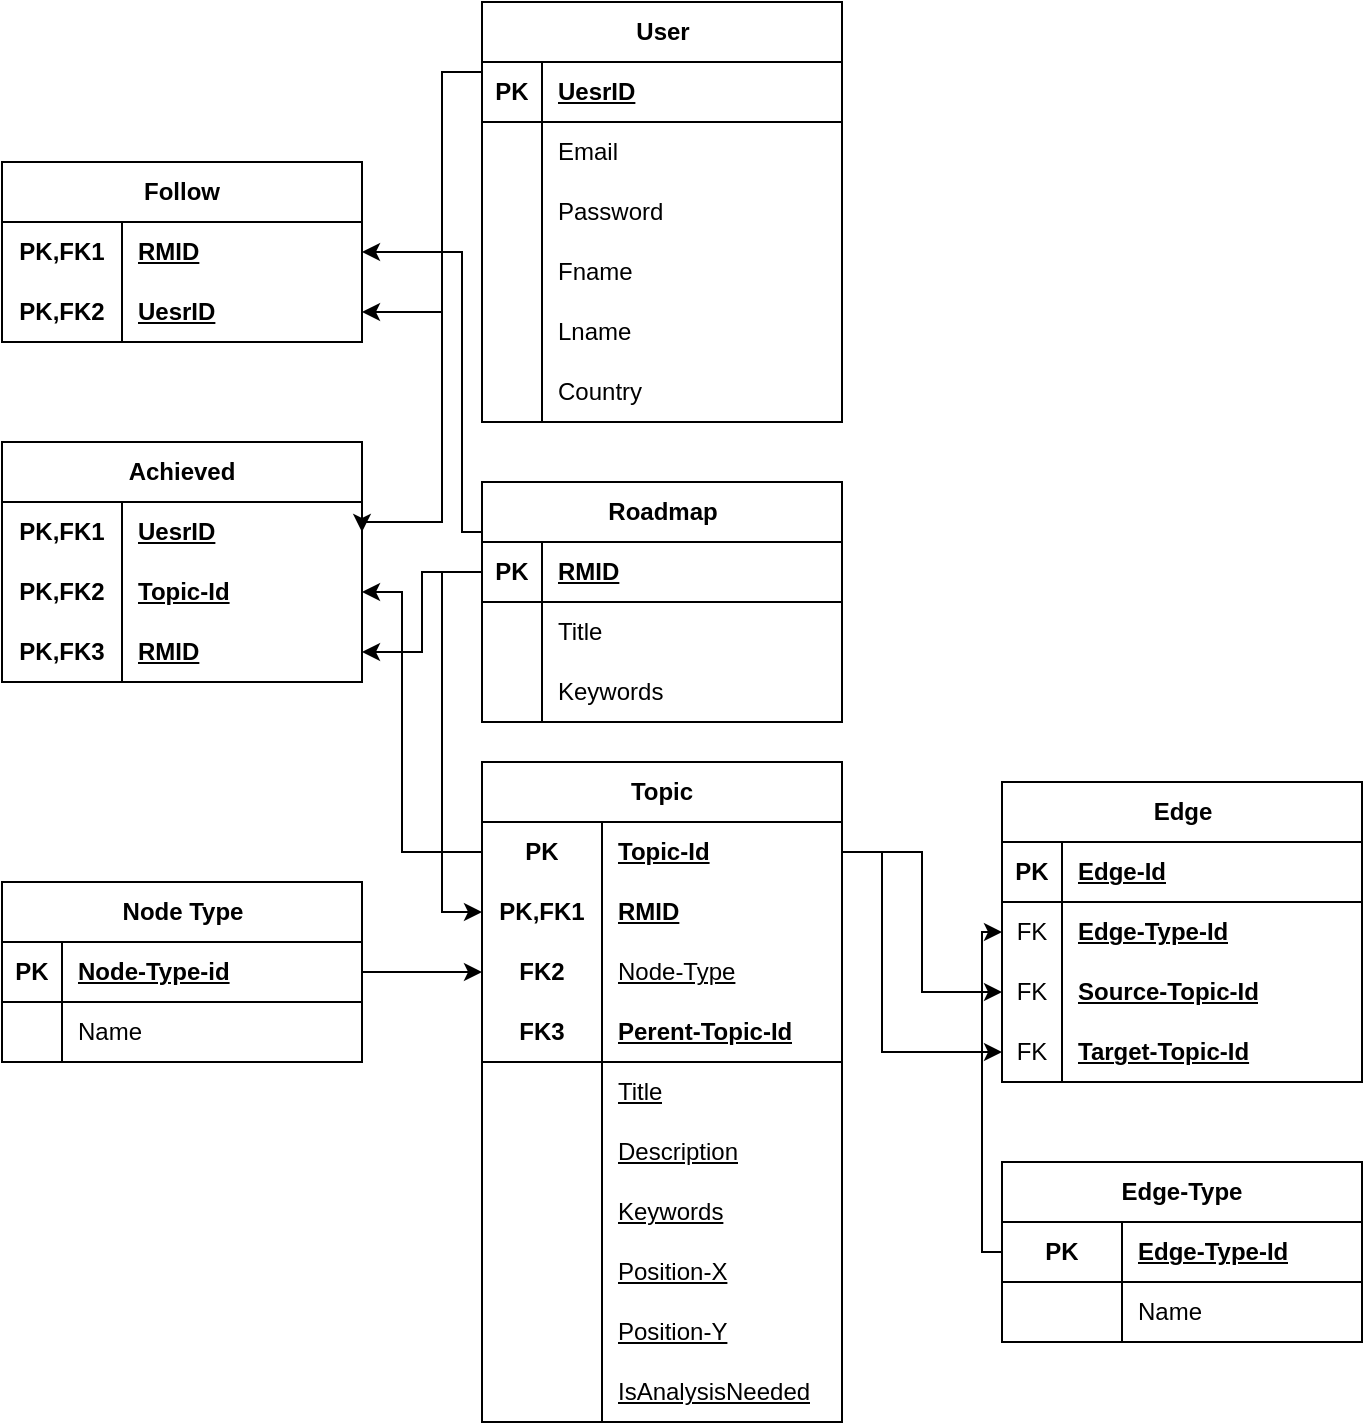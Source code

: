 <mxfile version="24.8.6" pages="2">
  <diagram name="Page-1" id="TmU3U20rBTqz5AbWr_7E">
    <mxGraphModel dx="3285" dy="3474" grid="1" gridSize="10" guides="1" tooltips="1" connect="1" arrows="1" fold="1" page="1" pageScale="1" pageWidth="827" pageHeight="1169" math="0" shadow="0">
      <root>
        <mxCell id="0" />
        <mxCell id="1" parent="0" />
        <mxCell id="h5Kp--38p-Abax4DFgkP-1" value="Edge" style="shape=table;startSize=30;container=1;collapsible=1;childLayout=tableLayout;fixedRows=1;rowLines=0;fontStyle=1;align=center;resizeLast=1;html=1;" parent="1" vertex="1">
          <mxGeometry x="-20" y="-840" width="180" height="150" as="geometry" />
        </mxCell>
        <mxCell id="h5Kp--38p-Abax4DFgkP-2" value="" style="shape=tableRow;horizontal=0;startSize=0;swimlaneHead=0;swimlaneBody=0;fillColor=none;collapsible=0;dropTarget=0;points=[[0,0.5],[1,0.5]];portConstraint=eastwest;top=0;left=0;right=0;bottom=1;" parent="h5Kp--38p-Abax4DFgkP-1" vertex="1">
          <mxGeometry y="30" width="180" height="30" as="geometry" />
        </mxCell>
        <mxCell id="h5Kp--38p-Abax4DFgkP-3" value="PK" style="shape=partialRectangle;connectable=0;fillColor=none;top=0;left=0;bottom=0;right=0;fontStyle=1;overflow=hidden;whiteSpace=wrap;html=1;" parent="h5Kp--38p-Abax4DFgkP-2" vertex="1">
          <mxGeometry width="30" height="30" as="geometry">
            <mxRectangle width="30" height="30" as="alternateBounds" />
          </mxGeometry>
        </mxCell>
        <mxCell id="h5Kp--38p-Abax4DFgkP-4" value="Edge-Id" style="shape=partialRectangle;connectable=0;fillColor=none;top=0;left=0;bottom=0;right=0;align=left;spacingLeft=6;fontStyle=5;overflow=hidden;whiteSpace=wrap;html=1;" parent="h5Kp--38p-Abax4DFgkP-2" vertex="1">
          <mxGeometry x="30" width="150" height="30" as="geometry">
            <mxRectangle width="150" height="30" as="alternateBounds" />
          </mxGeometry>
        </mxCell>
        <mxCell id="h5Kp--38p-Abax4DFgkP-5" value="" style="shape=tableRow;horizontal=0;startSize=0;swimlaneHead=0;swimlaneBody=0;fillColor=none;collapsible=0;dropTarget=0;points=[[0,0.5],[1,0.5]];portConstraint=eastwest;top=0;left=0;right=0;bottom=0;" parent="h5Kp--38p-Abax4DFgkP-1" vertex="1">
          <mxGeometry y="60" width="180" height="30" as="geometry" />
        </mxCell>
        <mxCell id="h5Kp--38p-Abax4DFgkP-6" value="FK" style="shape=partialRectangle;connectable=0;fillColor=none;top=0;left=0;bottom=0;right=0;editable=1;overflow=hidden;whiteSpace=wrap;html=1;" parent="h5Kp--38p-Abax4DFgkP-5" vertex="1">
          <mxGeometry width="30" height="30" as="geometry">
            <mxRectangle width="30" height="30" as="alternateBounds" />
          </mxGeometry>
        </mxCell>
        <mxCell id="h5Kp--38p-Abax4DFgkP-7" value="&lt;span style=&quot;font-weight: 700; text-decoration-line: underline;&quot;&gt;Edge-Type-Id&lt;/span&gt;" style="shape=partialRectangle;connectable=0;fillColor=none;top=0;left=0;bottom=0;right=0;align=left;spacingLeft=6;overflow=hidden;whiteSpace=wrap;html=1;" parent="h5Kp--38p-Abax4DFgkP-5" vertex="1">
          <mxGeometry x="30" width="150" height="30" as="geometry">
            <mxRectangle width="150" height="30" as="alternateBounds" />
          </mxGeometry>
        </mxCell>
        <mxCell id="zUC9_zr3fKxyuoJiVPB5-19" value="" style="shape=tableRow;horizontal=0;startSize=0;swimlaneHead=0;swimlaneBody=0;fillColor=none;collapsible=0;dropTarget=0;points=[[0,0.5],[1,0.5]];portConstraint=eastwest;top=0;left=0;right=0;bottom=0;" vertex="1" parent="h5Kp--38p-Abax4DFgkP-1">
          <mxGeometry y="90" width="180" height="30" as="geometry" />
        </mxCell>
        <mxCell id="zUC9_zr3fKxyuoJiVPB5-20" value="FK" style="shape=partialRectangle;connectable=0;fillColor=none;top=0;left=0;bottom=0;right=0;editable=1;overflow=hidden;whiteSpace=wrap;html=1;" vertex="1" parent="zUC9_zr3fKxyuoJiVPB5-19">
          <mxGeometry width="30" height="30" as="geometry">
            <mxRectangle width="30" height="30" as="alternateBounds" />
          </mxGeometry>
        </mxCell>
        <mxCell id="zUC9_zr3fKxyuoJiVPB5-21" value="&lt;b&gt;&lt;u&gt;Source-Topic-Id&lt;/u&gt;&lt;/b&gt;" style="shape=partialRectangle;connectable=0;fillColor=none;top=0;left=0;bottom=0;right=0;align=left;spacingLeft=6;overflow=hidden;whiteSpace=wrap;html=1;" vertex="1" parent="zUC9_zr3fKxyuoJiVPB5-19">
          <mxGeometry x="30" width="150" height="30" as="geometry">
            <mxRectangle width="150" height="30" as="alternateBounds" />
          </mxGeometry>
        </mxCell>
        <mxCell id="zUC9_zr3fKxyuoJiVPB5-22" value="" style="shape=tableRow;horizontal=0;startSize=0;swimlaneHead=0;swimlaneBody=0;fillColor=none;collapsible=0;dropTarget=0;points=[[0,0.5],[1,0.5]];portConstraint=eastwest;top=0;left=0;right=0;bottom=0;" vertex="1" parent="h5Kp--38p-Abax4DFgkP-1">
          <mxGeometry y="120" width="180" height="30" as="geometry" />
        </mxCell>
        <mxCell id="zUC9_zr3fKxyuoJiVPB5-23" value="FK" style="shape=partialRectangle;connectable=0;fillColor=none;top=0;left=0;bottom=0;right=0;editable=1;overflow=hidden;whiteSpace=wrap;html=1;" vertex="1" parent="zUC9_zr3fKxyuoJiVPB5-22">
          <mxGeometry width="30" height="30" as="geometry">
            <mxRectangle width="30" height="30" as="alternateBounds" />
          </mxGeometry>
        </mxCell>
        <mxCell id="zUC9_zr3fKxyuoJiVPB5-24" value="&lt;b&gt;&lt;u&gt;Target-Topic-Id&lt;/u&gt;&lt;/b&gt;" style="shape=partialRectangle;connectable=0;fillColor=none;top=0;left=0;bottom=0;right=0;align=left;spacingLeft=6;overflow=hidden;whiteSpace=wrap;html=1;" vertex="1" parent="zUC9_zr3fKxyuoJiVPB5-22">
          <mxGeometry x="30" width="150" height="30" as="geometry">
            <mxRectangle width="150" height="30" as="alternateBounds" />
          </mxGeometry>
        </mxCell>
        <mxCell id="h5Kp--38p-Abax4DFgkP-79" value="User" style="shape=table;startSize=30;container=1;collapsible=1;childLayout=tableLayout;fixedRows=1;rowLines=0;fontStyle=1;align=center;resizeLast=1;html=1;" parent="1" vertex="1">
          <mxGeometry x="-280" y="-1230" width="180" height="210" as="geometry" />
        </mxCell>
        <mxCell id="h5Kp--38p-Abax4DFgkP-80" value="" style="shape=tableRow;horizontal=0;startSize=0;swimlaneHead=0;swimlaneBody=0;fillColor=none;collapsible=0;dropTarget=0;points=[[0,0.5],[1,0.5]];portConstraint=eastwest;top=0;left=0;right=0;bottom=1;" parent="h5Kp--38p-Abax4DFgkP-79" vertex="1">
          <mxGeometry y="30" width="180" height="30" as="geometry" />
        </mxCell>
        <mxCell id="h5Kp--38p-Abax4DFgkP-81" value="PK" style="shape=partialRectangle;connectable=0;fillColor=none;top=0;left=0;bottom=0;right=0;fontStyle=1;overflow=hidden;whiteSpace=wrap;html=1;" parent="h5Kp--38p-Abax4DFgkP-80" vertex="1">
          <mxGeometry width="30" height="30" as="geometry">
            <mxRectangle width="30" height="30" as="alternateBounds" />
          </mxGeometry>
        </mxCell>
        <mxCell id="h5Kp--38p-Abax4DFgkP-82" value="UesrID" style="shape=partialRectangle;connectable=0;fillColor=none;top=0;left=0;bottom=0;right=0;align=left;spacingLeft=6;fontStyle=5;overflow=hidden;whiteSpace=wrap;html=1;" parent="h5Kp--38p-Abax4DFgkP-80" vertex="1">
          <mxGeometry x="30" width="150" height="30" as="geometry">
            <mxRectangle width="150" height="30" as="alternateBounds" />
          </mxGeometry>
        </mxCell>
        <mxCell id="h5Kp--38p-Abax4DFgkP-83" value="" style="shape=tableRow;horizontal=0;startSize=0;swimlaneHead=0;swimlaneBody=0;fillColor=none;collapsible=0;dropTarget=0;points=[[0,0.5],[1,0.5]];portConstraint=eastwest;top=0;left=0;right=0;bottom=0;" parent="h5Kp--38p-Abax4DFgkP-79" vertex="1">
          <mxGeometry y="60" width="180" height="30" as="geometry" />
        </mxCell>
        <mxCell id="h5Kp--38p-Abax4DFgkP-84" value="" style="shape=partialRectangle;connectable=0;fillColor=none;top=0;left=0;bottom=0;right=0;editable=1;overflow=hidden;whiteSpace=wrap;html=1;" parent="h5Kp--38p-Abax4DFgkP-83" vertex="1">
          <mxGeometry width="30" height="30" as="geometry">
            <mxRectangle width="30" height="30" as="alternateBounds" />
          </mxGeometry>
        </mxCell>
        <mxCell id="h5Kp--38p-Abax4DFgkP-85" value="Email" style="shape=partialRectangle;connectable=0;fillColor=none;top=0;left=0;bottom=0;right=0;align=left;spacingLeft=6;overflow=hidden;whiteSpace=wrap;html=1;" parent="h5Kp--38p-Abax4DFgkP-83" vertex="1">
          <mxGeometry x="30" width="150" height="30" as="geometry">
            <mxRectangle width="150" height="30" as="alternateBounds" />
          </mxGeometry>
        </mxCell>
        <mxCell id="h5Kp--38p-Abax4DFgkP-86" value="" style="shape=tableRow;horizontal=0;startSize=0;swimlaneHead=0;swimlaneBody=0;fillColor=none;collapsible=0;dropTarget=0;points=[[0,0.5],[1,0.5]];portConstraint=eastwest;top=0;left=0;right=0;bottom=0;" parent="h5Kp--38p-Abax4DFgkP-79" vertex="1">
          <mxGeometry y="90" width="180" height="30" as="geometry" />
        </mxCell>
        <mxCell id="h5Kp--38p-Abax4DFgkP-87" value="" style="shape=partialRectangle;connectable=0;fillColor=none;top=0;left=0;bottom=0;right=0;editable=1;overflow=hidden;whiteSpace=wrap;html=1;" parent="h5Kp--38p-Abax4DFgkP-86" vertex="1">
          <mxGeometry width="30" height="30" as="geometry">
            <mxRectangle width="30" height="30" as="alternateBounds" />
          </mxGeometry>
        </mxCell>
        <mxCell id="h5Kp--38p-Abax4DFgkP-88" value="Password" style="shape=partialRectangle;connectable=0;fillColor=none;top=0;left=0;bottom=0;right=0;align=left;spacingLeft=6;overflow=hidden;whiteSpace=wrap;html=1;" parent="h5Kp--38p-Abax4DFgkP-86" vertex="1">
          <mxGeometry x="30" width="150" height="30" as="geometry">
            <mxRectangle width="150" height="30" as="alternateBounds" />
          </mxGeometry>
        </mxCell>
        <mxCell id="h5Kp--38p-Abax4DFgkP-89" value="" style="shape=tableRow;horizontal=0;startSize=0;swimlaneHead=0;swimlaneBody=0;fillColor=none;collapsible=0;dropTarget=0;points=[[0,0.5],[1,0.5]];portConstraint=eastwest;top=0;left=0;right=0;bottom=0;" parent="h5Kp--38p-Abax4DFgkP-79" vertex="1">
          <mxGeometry y="120" width="180" height="30" as="geometry" />
        </mxCell>
        <mxCell id="h5Kp--38p-Abax4DFgkP-90" value="" style="shape=partialRectangle;connectable=0;fillColor=none;top=0;left=0;bottom=0;right=0;editable=1;overflow=hidden;whiteSpace=wrap;html=1;" parent="h5Kp--38p-Abax4DFgkP-89" vertex="1">
          <mxGeometry width="30" height="30" as="geometry">
            <mxRectangle width="30" height="30" as="alternateBounds" />
          </mxGeometry>
        </mxCell>
        <mxCell id="h5Kp--38p-Abax4DFgkP-91" value="Fname" style="shape=partialRectangle;connectable=0;fillColor=none;top=0;left=0;bottom=0;right=0;align=left;spacingLeft=6;overflow=hidden;whiteSpace=wrap;html=1;" parent="h5Kp--38p-Abax4DFgkP-89" vertex="1">
          <mxGeometry x="30" width="150" height="30" as="geometry">
            <mxRectangle width="150" height="30" as="alternateBounds" />
          </mxGeometry>
        </mxCell>
        <mxCell id="h5Kp--38p-Abax4DFgkP-92" value="" style="shape=tableRow;horizontal=0;startSize=0;swimlaneHead=0;swimlaneBody=0;fillColor=none;collapsible=0;dropTarget=0;points=[[0,0.5],[1,0.5]];portConstraint=eastwest;top=0;left=0;right=0;bottom=0;" parent="h5Kp--38p-Abax4DFgkP-79" vertex="1">
          <mxGeometry y="150" width="180" height="30" as="geometry" />
        </mxCell>
        <mxCell id="h5Kp--38p-Abax4DFgkP-93" value="" style="shape=partialRectangle;connectable=0;fillColor=none;top=0;left=0;bottom=0;right=0;editable=1;overflow=hidden;whiteSpace=wrap;html=1;" parent="h5Kp--38p-Abax4DFgkP-92" vertex="1">
          <mxGeometry width="30" height="30" as="geometry">
            <mxRectangle width="30" height="30" as="alternateBounds" />
          </mxGeometry>
        </mxCell>
        <mxCell id="h5Kp--38p-Abax4DFgkP-94" value="Lname" style="shape=partialRectangle;connectable=0;fillColor=none;top=0;left=0;bottom=0;right=0;align=left;spacingLeft=6;overflow=hidden;whiteSpace=wrap;html=1;" parent="h5Kp--38p-Abax4DFgkP-92" vertex="1">
          <mxGeometry x="30" width="150" height="30" as="geometry">
            <mxRectangle width="150" height="30" as="alternateBounds" />
          </mxGeometry>
        </mxCell>
        <mxCell id="h5Kp--38p-Abax4DFgkP-95" value="" style="shape=tableRow;horizontal=0;startSize=0;swimlaneHead=0;swimlaneBody=0;fillColor=none;collapsible=0;dropTarget=0;points=[[0,0.5],[1,0.5]];portConstraint=eastwest;top=0;left=0;right=0;bottom=0;" parent="h5Kp--38p-Abax4DFgkP-79" vertex="1">
          <mxGeometry y="180" width="180" height="30" as="geometry" />
        </mxCell>
        <mxCell id="h5Kp--38p-Abax4DFgkP-96" value="" style="shape=partialRectangle;connectable=0;fillColor=none;top=0;left=0;bottom=0;right=0;editable=1;overflow=hidden;whiteSpace=wrap;html=1;" parent="h5Kp--38p-Abax4DFgkP-95" vertex="1">
          <mxGeometry width="30" height="30" as="geometry">
            <mxRectangle width="30" height="30" as="alternateBounds" />
          </mxGeometry>
        </mxCell>
        <mxCell id="h5Kp--38p-Abax4DFgkP-97" value="Country" style="shape=partialRectangle;connectable=0;fillColor=none;top=0;left=0;bottom=0;right=0;align=left;spacingLeft=6;overflow=hidden;whiteSpace=wrap;html=1;" parent="h5Kp--38p-Abax4DFgkP-95" vertex="1">
          <mxGeometry x="30" width="150" height="30" as="geometry">
            <mxRectangle width="150" height="30" as="alternateBounds" />
          </mxGeometry>
        </mxCell>
        <mxCell id="h5Kp--38p-Abax4DFgkP-100" value="Roadmap" style="shape=table;startSize=30;container=1;collapsible=1;childLayout=tableLayout;fixedRows=1;rowLines=0;fontStyle=1;align=center;resizeLast=1;html=1;" parent="1" vertex="1">
          <mxGeometry x="-280" y="-990" width="180" height="120" as="geometry" />
        </mxCell>
        <mxCell id="h5Kp--38p-Abax4DFgkP-101" value="" style="shape=tableRow;horizontal=0;startSize=0;swimlaneHead=0;swimlaneBody=0;fillColor=none;collapsible=0;dropTarget=0;points=[[0,0.5],[1,0.5]];portConstraint=eastwest;top=0;left=0;right=0;bottom=1;" parent="h5Kp--38p-Abax4DFgkP-100" vertex="1">
          <mxGeometry y="30" width="180" height="30" as="geometry" />
        </mxCell>
        <mxCell id="h5Kp--38p-Abax4DFgkP-102" value="PK" style="shape=partialRectangle;connectable=0;fillColor=none;top=0;left=0;bottom=0;right=0;fontStyle=1;overflow=hidden;whiteSpace=wrap;html=1;" parent="h5Kp--38p-Abax4DFgkP-101" vertex="1">
          <mxGeometry width="30" height="30" as="geometry">
            <mxRectangle width="30" height="30" as="alternateBounds" />
          </mxGeometry>
        </mxCell>
        <mxCell id="h5Kp--38p-Abax4DFgkP-103" value="RMID" style="shape=partialRectangle;connectable=0;fillColor=none;top=0;left=0;bottom=0;right=0;align=left;spacingLeft=6;fontStyle=5;overflow=hidden;whiteSpace=wrap;html=1;" parent="h5Kp--38p-Abax4DFgkP-101" vertex="1">
          <mxGeometry x="30" width="150" height="30" as="geometry">
            <mxRectangle width="150" height="30" as="alternateBounds" />
          </mxGeometry>
        </mxCell>
        <mxCell id="h5Kp--38p-Abax4DFgkP-104" value="" style="shape=tableRow;horizontal=0;startSize=0;swimlaneHead=0;swimlaneBody=0;fillColor=none;collapsible=0;dropTarget=0;points=[[0,0.5],[1,0.5]];portConstraint=eastwest;top=0;left=0;right=0;bottom=0;" parent="h5Kp--38p-Abax4DFgkP-100" vertex="1">
          <mxGeometry y="60" width="180" height="30" as="geometry" />
        </mxCell>
        <mxCell id="h5Kp--38p-Abax4DFgkP-105" value="" style="shape=partialRectangle;connectable=0;fillColor=none;top=0;left=0;bottom=0;right=0;editable=1;overflow=hidden;whiteSpace=wrap;html=1;" parent="h5Kp--38p-Abax4DFgkP-104" vertex="1">
          <mxGeometry width="30" height="30" as="geometry">
            <mxRectangle width="30" height="30" as="alternateBounds" />
          </mxGeometry>
        </mxCell>
        <mxCell id="h5Kp--38p-Abax4DFgkP-106" value="Title" style="shape=partialRectangle;connectable=0;fillColor=none;top=0;left=0;bottom=0;right=0;align=left;spacingLeft=6;overflow=hidden;whiteSpace=wrap;html=1;" parent="h5Kp--38p-Abax4DFgkP-104" vertex="1">
          <mxGeometry x="30" width="150" height="30" as="geometry">
            <mxRectangle width="150" height="30" as="alternateBounds" />
          </mxGeometry>
        </mxCell>
        <mxCell id="h5Kp--38p-Abax4DFgkP-107" value="" style="shape=tableRow;horizontal=0;startSize=0;swimlaneHead=0;swimlaneBody=0;fillColor=none;collapsible=0;dropTarget=0;points=[[0,0.5],[1,0.5]];portConstraint=eastwest;top=0;left=0;right=0;bottom=0;" parent="h5Kp--38p-Abax4DFgkP-100" vertex="1">
          <mxGeometry y="90" width="180" height="30" as="geometry" />
        </mxCell>
        <mxCell id="h5Kp--38p-Abax4DFgkP-108" value="" style="shape=partialRectangle;connectable=0;fillColor=none;top=0;left=0;bottom=0;right=0;editable=1;overflow=hidden;whiteSpace=wrap;html=1;" parent="h5Kp--38p-Abax4DFgkP-107" vertex="1">
          <mxGeometry width="30" height="30" as="geometry">
            <mxRectangle width="30" height="30" as="alternateBounds" />
          </mxGeometry>
        </mxCell>
        <mxCell id="h5Kp--38p-Abax4DFgkP-109" value="Keywords" style="shape=partialRectangle;connectable=0;fillColor=none;top=0;left=0;bottom=0;right=0;align=left;spacingLeft=6;overflow=hidden;whiteSpace=wrap;html=1;" parent="h5Kp--38p-Abax4DFgkP-107" vertex="1">
          <mxGeometry x="30" width="150" height="30" as="geometry">
            <mxRectangle width="150" height="30" as="alternateBounds" />
          </mxGeometry>
        </mxCell>
        <mxCell id="h5Kp--38p-Abax4DFgkP-119" value="Node Type" style="shape=table;startSize=30;container=1;collapsible=1;childLayout=tableLayout;fixedRows=1;rowLines=0;fontStyle=1;align=center;resizeLast=1;html=1;" parent="1" vertex="1">
          <mxGeometry x="-520" y="-790" width="180" height="90" as="geometry" />
        </mxCell>
        <mxCell id="h5Kp--38p-Abax4DFgkP-120" value="" style="shape=tableRow;horizontal=0;startSize=0;swimlaneHead=0;swimlaneBody=0;fillColor=none;collapsible=0;dropTarget=0;points=[[0,0.5],[1,0.5]];portConstraint=eastwest;top=0;left=0;right=0;bottom=1;" parent="h5Kp--38p-Abax4DFgkP-119" vertex="1">
          <mxGeometry y="30" width="180" height="30" as="geometry" />
        </mxCell>
        <mxCell id="h5Kp--38p-Abax4DFgkP-121" value="PK" style="shape=partialRectangle;connectable=0;fillColor=none;top=0;left=0;bottom=0;right=0;fontStyle=1;overflow=hidden;whiteSpace=wrap;html=1;" parent="h5Kp--38p-Abax4DFgkP-120" vertex="1">
          <mxGeometry width="30" height="30" as="geometry">
            <mxRectangle width="30" height="30" as="alternateBounds" />
          </mxGeometry>
        </mxCell>
        <mxCell id="h5Kp--38p-Abax4DFgkP-122" value="Node-Type-id" style="shape=partialRectangle;connectable=0;fillColor=none;top=0;left=0;bottom=0;right=0;align=left;spacingLeft=6;fontStyle=5;overflow=hidden;whiteSpace=wrap;html=1;" parent="h5Kp--38p-Abax4DFgkP-120" vertex="1">
          <mxGeometry x="30" width="150" height="30" as="geometry">
            <mxRectangle width="150" height="30" as="alternateBounds" />
          </mxGeometry>
        </mxCell>
        <mxCell id="h5Kp--38p-Abax4DFgkP-123" value="" style="shape=tableRow;horizontal=0;startSize=0;swimlaneHead=0;swimlaneBody=0;fillColor=none;collapsible=0;dropTarget=0;points=[[0,0.5],[1,0.5]];portConstraint=eastwest;top=0;left=0;right=0;bottom=0;" parent="h5Kp--38p-Abax4DFgkP-119" vertex="1">
          <mxGeometry y="60" width="180" height="30" as="geometry" />
        </mxCell>
        <mxCell id="h5Kp--38p-Abax4DFgkP-124" value="" style="shape=partialRectangle;connectable=0;fillColor=none;top=0;left=0;bottom=0;right=0;editable=1;overflow=hidden;whiteSpace=wrap;html=1;" parent="h5Kp--38p-Abax4DFgkP-123" vertex="1">
          <mxGeometry width="30" height="30" as="geometry">
            <mxRectangle width="30" height="30" as="alternateBounds" />
          </mxGeometry>
        </mxCell>
        <mxCell id="h5Kp--38p-Abax4DFgkP-125" value="Name" style="shape=partialRectangle;connectable=0;fillColor=none;top=0;left=0;bottom=0;right=0;align=left;spacingLeft=6;overflow=hidden;whiteSpace=wrap;html=1;" parent="h5Kp--38p-Abax4DFgkP-123" vertex="1">
          <mxGeometry x="30" width="150" height="30" as="geometry">
            <mxRectangle width="150" height="30" as="alternateBounds" />
          </mxGeometry>
        </mxCell>
        <mxCell id="JTtXY0fD3UTqPfPDei3P-23" value="Edge-Type" style="shape=table;startSize=30;container=1;collapsible=1;childLayout=tableLayout;fixedRows=1;rowLines=0;fontStyle=1;align=center;resizeLast=1;html=1;whiteSpace=wrap;" parent="1" vertex="1">
          <mxGeometry x="-20" y="-650" width="180" height="90" as="geometry" />
        </mxCell>
        <mxCell id="JTtXY0fD3UTqPfPDei3P-27" value="" style="shape=tableRow;horizontal=0;startSize=0;swimlaneHead=0;swimlaneBody=0;fillColor=none;collapsible=0;dropTarget=0;points=[[0,0.5],[1,0.5]];portConstraint=eastwest;top=0;left=0;right=0;bottom=1;html=1;" parent="JTtXY0fD3UTqPfPDei3P-23" vertex="1">
          <mxGeometry y="30" width="180" height="30" as="geometry" />
        </mxCell>
        <mxCell id="JTtXY0fD3UTqPfPDei3P-28" value="PK" style="shape=partialRectangle;connectable=0;fillColor=none;top=0;left=0;bottom=0;right=0;fontStyle=1;overflow=hidden;html=1;whiteSpace=wrap;" parent="JTtXY0fD3UTqPfPDei3P-27" vertex="1">
          <mxGeometry width="60" height="30" as="geometry">
            <mxRectangle width="60" height="30" as="alternateBounds" />
          </mxGeometry>
        </mxCell>
        <mxCell id="JTtXY0fD3UTqPfPDei3P-29" value="Edge-Type-Id" style="shape=partialRectangle;connectable=0;fillColor=none;top=0;left=0;bottom=0;right=0;align=left;spacingLeft=6;fontStyle=5;overflow=hidden;html=1;whiteSpace=wrap;" parent="JTtXY0fD3UTqPfPDei3P-27" vertex="1">
          <mxGeometry x="60" width="120" height="30" as="geometry">
            <mxRectangle width="120" height="30" as="alternateBounds" />
          </mxGeometry>
        </mxCell>
        <mxCell id="JTtXY0fD3UTqPfPDei3P-30" value="" style="shape=tableRow;horizontal=0;startSize=0;swimlaneHead=0;swimlaneBody=0;fillColor=none;collapsible=0;dropTarget=0;points=[[0,0.5],[1,0.5]];portConstraint=eastwest;top=0;left=0;right=0;bottom=0;html=1;" parent="JTtXY0fD3UTqPfPDei3P-23" vertex="1">
          <mxGeometry y="60" width="180" height="30" as="geometry" />
        </mxCell>
        <mxCell id="JTtXY0fD3UTqPfPDei3P-31" value="" style="shape=partialRectangle;connectable=0;fillColor=none;top=0;left=0;bottom=0;right=0;editable=1;overflow=hidden;html=1;whiteSpace=wrap;" parent="JTtXY0fD3UTqPfPDei3P-30" vertex="1">
          <mxGeometry width="60" height="30" as="geometry">
            <mxRectangle width="60" height="30" as="alternateBounds" />
          </mxGeometry>
        </mxCell>
        <mxCell id="JTtXY0fD3UTqPfPDei3P-32" value="Name" style="shape=partialRectangle;connectable=0;fillColor=none;top=0;left=0;bottom=0;right=0;align=left;spacingLeft=6;overflow=hidden;html=1;whiteSpace=wrap;" parent="JTtXY0fD3UTqPfPDei3P-30" vertex="1">
          <mxGeometry x="60" width="120" height="30" as="geometry">
            <mxRectangle width="120" height="30" as="alternateBounds" />
          </mxGeometry>
        </mxCell>
        <mxCell id="zUC9_zr3fKxyuoJiVPB5-51" value="Follow" style="shape=table;startSize=30;container=1;collapsible=1;childLayout=tableLayout;fixedRows=1;rowLines=0;fontStyle=1;align=center;resizeLast=1;html=1;whiteSpace=wrap;" vertex="1" parent="1">
          <mxGeometry x="-520" y="-1150" width="180" height="90" as="geometry" />
        </mxCell>
        <mxCell id="zUC9_zr3fKxyuoJiVPB5-52" value="" style="shape=tableRow;horizontal=0;startSize=0;swimlaneHead=0;swimlaneBody=0;fillColor=none;collapsible=0;dropTarget=0;points=[[0,0.5],[1,0.5]];portConstraint=eastwest;top=0;left=0;right=0;bottom=0;html=1;" vertex="1" parent="zUC9_zr3fKxyuoJiVPB5-51">
          <mxGeometry y="30" width="180" height="30" as="geometry" />
        </mxCell>
        <mxCell id="zUC9_zr3fKxyuoJiVPB5-53" value="PK,FK1" style="shape=partialRectangle;connectable=0;fillColor=none;top=0;left=0;bottom=0;right=0;fontStyle=1;overflow=hidden;html=1;whiteSpace=wrap;" vertex="1" parent="zUC9_zr3fKxyuoJiVPB5-52">
          <mxGeometry width="60" height="30" as="geometry">
            <mxRectangle width="60" height="30" as="alternateBounds" />
          </mxGeometry>
        </mxCell>
        <mxCell id="zUC9_zr3fKxyuoJiVPB5-54" value="RMID" style="shape=partialRectangle;connectable=0;fillColor=none;top=0;left=0;bottom=0;right=0;align=left;spacingLeft=6;fontStyle=5;overflow=hidden;html=1;whiteSpace=wrap;" vertex="1" parent="zUC9_zr3fKxyuoJiVPB5-52">
          <mxGeometry x="60" width="120" height="30" as="geometry">
            <mxRectangle width="120" height="30" as="alternateBounds" />
          </mxGeometry>
        </mxCell>
        <mxCell id="zUC9_zr3fKxyuoJiVPB5-55" value="" style="shape=tableRow;horizontal=0;startSize=0;swimlaneHead=0;swimlaneBody=0;fillColor=none;collapsible=0;dropTarget=0;points=[[0,0.5],[1,0.5]];portConstraint=eastwest;top=0;left=0;right=0;bottom=1;html=1;" vertex="1" parent="zUC9_zr3fKxyuoJiVPB5-51">
          <mxGeometry y="60" width="180" height="30" as="geometry" />
        </mxCell>
        <mxCell id="zUC9_zr3fKxyuoJiVPB5-56" value="PK,FK2" style="shape=partialRectangle;connectable=0;fillColor=none;top=0;left=0;bottom=0;right=0;fontStyle=1;overflow=hidden;html=1;whiteSpace=wrap;" vertex="1" parent="zUC9_zr3fKxyuoJiVPB5-55">
          <mxGeometry width="60" height="30" as="geometry">
            <mxRectangle width="60" height="30" as="alternateBounds" />
          </mxGeometry>
        </mxCell>
        <mxCell id="zUC9_zr3fKxyuoJiVPB5-57" value="UesrID" style="shape=partialRectangle;connectable=0;fillColor=none;top=0;left=0;bottom=0;right=0;align=left;spacingLeft=6;fontStyle=5;overflow=hidden;html=1;whiteSpace=wrap;" vertex="1" parent="zUC9_zr3fKxyuoJiVPB5-55">
          <mxGeometry x="60" width="120" height="30" as="geometry">
            <mxRectangle width="120" height="30" as="alternateBounds" />
          </mxGeometry>
        </mxCell>
        <mxCell id="zUC9_zr3fKxyuoJiVPB5-107" value="Achieved" style="shape=table;startSize=30;container=1;collapsible=1;childLayout=tableLayout;fixedRows=1;rowLines=0;fontStyle=1;align=center;resizeLast=1;html=1;whiteSpace=wrap;" vertex="1" parent="1">
          <mxGeometry x="-520" y="-1010" width="180" height="120" as="geometry" />
        </mxCell>
        <mxCell id="zUC9_zr3fKxyuoJiVPB5-108" value="" style="shape=tableRow;horizontal=0;startSize=0;swimlaneHead=0;swimlaneBody=0;fillColor=none;collapsible=0;dropTarget=0;points=[[0,0.5],[1,0.5]];portConstraint=eastwest;top=0;left=0;right=0;bottom=0;html=1;" vertex="1" parent="zUC9_zr3fKxyuoJiVPB5-107">
          <mxGeometry y="30" width="180" height="30" as="geometry" />
        </mxCell>
        <mxCell id="zUC9_zr3fKxyuoJiVPB5-109" value="PK,FK1" style="shape=partialRectangle;connectable=0;fillColor=none;top=0;left=0;bottom=0;right=0;fontStyle=1;overflow=hidden;html=1;whiteSpace=wrap;" vertex="1" parent="zUC9_zr3fKxyuoJiVPB5-108">
          <mxGeometry width="60" height="30" as="geometry">
            <mxRectangle width="60" height="30" as="alternateBounds" />
          </mxGeometry>
        </mxCell>
        <mxCell id="zUC9_zr3fKxyuoJiVPB5-110" value="UesrID" style="shape=partialRectangle;connectable=0;fillColor=none;top=0;left=0;bottom=0;right=0;align=left;spacingLeft=6;fontStyle=5;overflow=hidden;html=1;whiteSpace=wrap;" vertex="1" parent="zUC9_zr3fKxyuoJiVPB5-108">
          <mxGeometry x="60" width="120" height="30" as="geometry">
            <mxRectangle width="120" height="30" as="alternateBounds" />
          </mxGeometry>
        </mxCell>
        <mxCell id="zUC9_zr3fKxyuoJiVPB5-126" value="" style="shape=tableRow;horizontal=0;startSize=0;swimlaneHead=0;swimlaneBody=0;fillColor=none;collapsible=0;dropTarget=0;points=[[0,0.5],[1,0.5]];portConstraint=eastwest;top=0;left=0;right=0;bottom=0;html=1;" vertex="1" parent="zUC9_zr3fKxyuoJiVPB5-107">
          <mxGeometry y="60" width="180" height="30" as="geometry" />
        </mxCell>
        <mxCell id="zUC9_zr3fKxyuoJiVPB5-127" value="PK,FK2" style="shape=partialRectangle;connectable=0;fillColor=none;top=0;left=0;bottom=0;right=0;fontStyle=1;overflow=hidden;html=1;whiteSpace=wrap;" vertex="1" parent="zUC9_zr3fKxyuoJiVPB5-126">
          <mxGeometry width="60" height="30" as="geometry">
            <mxRectangle width="60" height="30" as="alternateBounds" />
          </mxGeometry>
        </mxCell>
        <mxCell id="zUC9_zr3fKxyuoJiVPB5-128" value="Topic-Id" style="shape=partialRectangle;connectable=0;fillColor=none;top=0;left=0;bottom=0;right=0;align=left;spacingLeft=6;fontStyle=5;overflow=hidden;html=1;whiteSpace=wrap;" vertex="1" parent="zUC9_zr3fKxyuoJiVPB5-126">
          <mxGeometry x="60" width="120" height="30" as="geometry">
            <mxRectangle width="120" height="30" as="alternateBounds" />
          </mxGeometry>
        </mxCell>
        <mxCell id="zUC9_zr3fKxyuoJiVPB5-111" value="" style="shape=tableRow;horizontal=0;startSize=0;swimlaneHead=0;swimlaneBody=0;fillColor=none;collapsible=0;dropTarget=0;points=[[0,0.5],[1,0.5]];portConstraint=eastwest;top=0;left=0;right=0;bottom=1;html=1;" vertex="1" parent="zUC9_zr3fKxyuoJiVPB5-107">
          <mxGeometry y="90" width="180" height="30" as="geometry" />
        </mxCell>
        <mxCell id="zUC9_zr3fKxyuoJiVPB5-112" value="PK,FK3" style="shape=partialRectangle;connectable=0;fillColor=none;top=0;left=0;bottom=0;right=0;fontStyle=1;overflow=hidden;html=1;whiteSpace=wrap;" vertex="1" parent="zUC9_zr3fKxyuoJiVPB5-111">
          <mxGeometry width="60" height="30" as="geometry">
            <mxRectangle width="60" height="30" as="alternateBounds" />
          </mxGeometry>
        </mxCell>
        <mxCell id="zUC9_zr3fKxyuoJiVPB5-113" value="RMID" style="shape=partialRectangle;connectable=0;fillColor=none;top=0;left=0;bottom=0;right=0;align=left;spacingLeft=6;fontStyle=5;overflow=hidden;html=1;whiteSpace=wrap;" vertex="1" parent="zUC9_zr3fKxyuoJiVPB5-111">
          <mxGeometry x="60" width="120" height="30" as="geometry">
            <mxRectangle width="120" height="30" as="alternateBounds" />
          </mxGeometry>
        </mxCell>
        <mxCell id="zUC9_zr3fKxyuoJiVPB5-138" value="" style="endArrow=classic;html=1;rounded=0;exitX=0;exitY=0.5;exitDx=0;exitDy=0;entryX=1;entryY=0.5;entryDx=0;entryDy=0;edgeStyle=orthogonalEdgeStyle;" edge="1" parent="1" source="h5Kp--38p-Abax4DFgkP-80" target="zUC9_zr3fKxyuoJiVPB5-108">
          <mxGeometry width="50" height="50" relative="1" as="geometry">
            <mxPoint x="10" y="-1230" as="sourcePoint" />
            <mxPoint x="60" y="-1280" as="targetPoint" />
            <Array as="points">
              <mxPoint x="-300" y="-1195" />
              <mxPoint x="-300" y="-970" />
              <mxPoint x="-340" y="-970" />
            </Array>
          </mxGeometry>
        </mxCell>
        <mxCell id="zUC9_zr3fKxyuoJiVPB5-139" value="" style="endArrow=classic;html=1;rounded=0;exitX=0;exitY=0.5;exitDx=0;exitDy=0;entryX=1;entryY=0.5;entryDx=0;entryDy=0;edgeStyle=orthogonalEdgeStyle;" edge="1" parent="1" source="h5Kp--38p-Abax4DFgkP-101" target="zUC9_zr3fKxyuoJiVPB5-52">
          <mxGeometry width="50" height="50" relative="1" as="geometry">
            <mxPoint x="-316" y="-875" as="sourcePoint" />
            <mxPoint x="-550" y="-770" as="targetPoint" />
            <Array as="points">
              <mxPoint x="-290" y="-965" />
              <mxPoint x="-290" y="-1105" />
            </Array>
          </mxGeometry>
        </mxCell>
        <mxCell id="zUC9_zr3fKxyuoJiVPB5-140" value="" style="endArrow=classic;html=1;rounded=0;entryX=1;entryY=0.5;entryDx=0;entryDy=0;edgeStyle=orthogonalEdgeStyle;exitX=0;exitY=0.5;exitDx=0;exitDy=0;" edge="1" parent="1" source="h5Kp--38p-Abax4DFgkP-101" target="zUC9_zr3fKxyuoJiVPB5-111">
          <mxGeometry width="50" height="50" relative="1" as="geometry">
            <mxPoint x="240" y="-1125" as="sourcePoint" />
            <mxPoint x="-52" y="-1025" as="targetPoint" />
          </mxGeometry>
        </mxCell>
        <mxCell id="zUC9_zr3fKxyuoJiVPB5-141" value="" style="endArrow=classic;html=1;rounded=0;exitX=0;exitY=0.5;exitDx=0;exitDy=0;edgeStyle=orthogonalEdgeStyle;entryX=1;entryY=0.5;entryDx=0;entryDy=0;" edge="1" parent="1" source="zUC9_zr3fKxyuoJiVPB5-153" target="zUC9_zr3fKxyuoJiVPB5-126">
          <mxGeometry width="50" height="50" relative="1" as="geometry">
            <mxPoint x="-270" y="-805" as="sourcePoint" />
            <mxPoint x="-540" y="-1120" as="targetPoint" />
            <Array as="points">
              <mxPoint x="-320" y="-805" />
              <mxPoint x="-320" y="-935" />
            </Array>
          </mxGeometry>
        </mxCell>
        <mxCell id="zUC9_zr3fKxyuoJiVPB5-142" value="" style="endArrow=classic;html=1;rounded=0;exitX=0;exitY=0.5;exitDx=0;exitDy=0;entryX=0;entryY=0.5;entryDx=0;entryDy=0;edgeStyle=orthogonalEdgeStyle;" edge="1" parent="1" source="h5Kp--38p-Abax4DFgkP-101" target="zUC9_zr3fKxyuoJiVPB5-156">
          <mxGeometry width="50" height="50" relative="1" as="geometry">
            <mxPoint x="-324" y="-1040" as="sourcePoint" />
            <mxPoint x="-270" y="-805" as="targetPoint" />
            <Array as="points">
              <mxPoint x="-300" y="-945" />
              <mxPoint x="-300" y="-775" />
            </Array>
          </mxGeometry>
        </mxCell>
        <mxCell id="zUC9_zr3fKxyuoJiVPB5-143" value="" style="endArrow=classic;html=1;rounded=0;exitX=0;exitY=0.5;exitDx=0;exitDy=0;entryX=1;entryY=0.5;entryDx=0;entryDy=0;edgeStyle=orthogonalEdgeStyle;" edge="1" parent="1" source="h5Kp--38p-Abax4DFgkP-80" target="zUC9_zr3fKxyuoJiVPB5-55">
          <mxGeometry width="50" height="50" relative="1" as="geometry">
            <mxPoint x="-270" y="-970" as="sourcePoint" />
            <mxPoint x="-270" y="-795" as="targetPoint" />
            <Array as="points">
              <mxPoint x="-300" y="-1195" />
              <mxPoint x="-300" y="-1075" />
            </Array>
          </mxGeometry>
        </mxCell>
        <mxCell id="zUC9_zr3fKxyuoJiVPB5-144" value="" style="endArrow=classic;html=1;rounded=0;edgeStyle=orthogonalEdgeStyle;entryX=0;entryY=0.5;entryDx=0;entryDy=0;" edge="1" parent="1" source="h5Kp--38p-Abax4DFgkP-120" target="zUC9_zr3fKxyuoJiVPB5-168">
          <mxGeometry width="50" height="50" relative="1" as="geometry">
            <mxPoint x="-290" y="-465" as="sourcePoint" />
            <mxPoint x="-270" y="-715" as="targetPoint" />
          </mxGeometry>
        </mxCell>
        <mxCell id="zUC9_zr3fKxyuoJiVPB5-146" value="" style="endArrow=classic;html=1;rounded=0;exitX=0;exitY=0.5;exitDx=0;exitDy=0;edgeStyle=orthogonalEdgeStyle;entryX=0;entryY=0.5;entryDx=0;entryDy=0;" edge="1" parent="1" source="JTtXY0fD3UTqPfPDei3P-27" target="h5Kp--38p-Abax4DFgkP-5">
          <mxGeometry width="50" height="50" relative="1" as="geometry">
            <mxPoint x="-90" y="-520" as="sourcePoint" />
            <mxPoint x="134" y="-570" as="targetPoint" />
          </mxGeometry>
        </mxCell>
        <mxCell id="zUC9_zr3fKxyuoJiVPB5-147" value="" style="endArrow=classic;html=1;rounded=0;edgeStyle=orthogonalEdgeStyle;entryX=0;entryY=0.5;entryDx=0;entryDy=0;" edge="1" parent="1" source="zUC9_zr3fKxyuoJiVPB5-153" target="zUC9_zr3fKxyuoJiVPB5-19">
          <mxGeometry width="50" height="50" relative="1" as="geometry">
            <mxPoint x="-90.0" y="-805" as="sourcePoint" />
            <mxPoint x="-20" y="-765" as="targetPoint" />
          </mxGeometry>
        </mxCell>
        <mxCell id="zUC9_zr3fKxyuoJiVPB5-148" value="" style="endArrow=classic;html=1;rounded=0;edgeStyle=orthogonalEdgeStyle;entryX=0;entryY=0.5;entryDx=0;entryDy=0;" edge="1" parent="1" source="zUC9_zr3fKxyuoJiVPB5-153" target="zUC9_zr3fKxyuoJiVPB5-22">
          <mxGeometry width="50" height="50" relative="1" as="geometry">
            <mxPoint x="-90.0" y="-805" as="sourcePoint" />
            <mxPoint x="-20" y="-735" as="targetPoint" />
            <Array as="points">
              <mxPoint x="-80" y="-805" />
              <mxPoint x="-80" y="-705" />
            </Array>
          </mxGeometry>
        </mxCell>
        <mxCell id="zUC9_zr3fKxyuoJiVPB5-152" value="Topic" style="shape=table;startSize=30;container=1;collapsible=1;childLayout=tableLayout;fixedRows=1;rowLines=0;fontStyle=1;align=center;resizeLast=1;html=1;whiteSpace=wrap;" vertex="1" parent="1">
          <mxGeometry x="-280" y="-850" width="180" height="330" as="geometry" />
        </mxCell>
        <mxCell id="zUC9_zr3fKxyuoJiVPB5-153" value="" style="shape=tableRow;horizontal=0;startSize=0;swimlaneHead=0;swimlaneBody=0;fillColor=none;collapsible=0;dropTarget=0;points=[[0,0.5],[1,0.5]];portConstraint=eastwest;top=0;left=0;right=0;bottom=0;html=1;" vertex="1" parent="zUC9_zr3fKxyuoJiVPB5-152">
          <mxGeometry y="30" width="180" height="30" as="geometry" />
        </mxCell>
        <mxCell id="zUC9_zr3fKxyuoJiVPB5-154" value="PK" style="shape=partialRectangle;connectable=0;fillColor=none;top=0;left=0;bottom=0;right=0;fontStyle=1;overflow=hidden;html=1;whiteSpace=wrap;" vertex="1" parent="zUC9_zr3fKxyuoJiVPB5-153">
          <mxGeometry width="60" height="30" as="geometry">
            <mxRectangle width="60" height="30" as="alternateBounds" />
          </mxGeometry>
        </mxCell>
        <mxCell id="zUC9_zr3fKxyuoJiVPB5-155" value="Topic-Id" style="shape=partialRectangle;connectable=0;fillColor=none;top=0;left=0;bottom=0;right=0;align=left;spacingLeft=6;fontStyle=5;overflow=hidden;html=1;whiteSpace=wrap;" vertex="1" parent="zUC9_zr3fKxyuoJiVPB5-153">
          <mxGeometry x="60" width="120" height="30" as="geometry">
            <mxRectangle width="120" height="30" as="alternateBounds" />
          </mxGeometry>
        </mxCell>
        <mxCell id="zUC9_zr3fKxyuoJiVPB5-156" value="" style="shape=tableRow;horizontal=0;startSize=0;swimlaneHead=0;swimlaneBody=0;fillColor=none;collapsible=0;dropTarget=0;points=[[0,0.5],[1,0.5]];portConstraint=eastwest;top=0;left=0;right=0;bottom=0;html=1;" vertex="1" parent="zUC9_zr3fKxyuoJiVPB5-152">
          <mxGeometry y="60" width="180" height="30" as="geometry" />
        </mxCell>
        <mxCell id="zUC9_zr3fKxyuoJiVPB5-157" value="PK,FK1" style="shape=partialRectangle;connectable=0;fillColor=none;top=0;left=0;bottom=0;right=0;fontStyle=1;overflow=hidden;html=1;whiteSpace=wrap;" vertex="1" parent="zUC9_zr3fKxyuoJiVPB5-156">
          <mxGeometry width="60" height="30" as="geometry">
            <mxRectangle width="60" height="30" as="alternateBounds" />
          </mxGeometry>
        </mxCell>
        <mxCell id="zUC9_zr3fKxyuoJiVPB5-158" value="RMID" style="shape=partialRectangle;connectable=0;fillColor=none;top=0;left=0;bottom=0;right=0;align=left;spacingLeft=6;fontStyle=5;overflow=hidden;html=1;whiteSpace=wrap;" vertex="1" parent="zUC9_zr3fKxyuoJiVPB5-156">
          <mxGeometry x="60" width="120" height="30" as="geometry">
            <mxRectangle width="120" height="30" as="alternateBounds" />
          </mxGeometry>
        </mxCell>
        <mxCell id="zUC9_zr3fKxyuoJiVPB5-168" value="" style="shape=tableRow;horizontal=0;startSize=0;swimlaneHead=0;swimlaneBody=0;fillColor=none;collapsible=0;dropTarget=0;points=[[0,0.5],[1,0.5]];portConstraint=eastwest;top=0;left=0;right=0;bottom=0;html=1;" vertex="1" parent="zUC9_zr3fKxyuoJiVPB5-152">
          <mxGeometry y="90" width="180" height="30" as="geometry" />
        </mxCell>
        <mxCell id="zUC9_zr3fKxyuoJiVPB5-169" value="FK2" style="shape=partialRectangle;connectable=0;fillColor=none;top=0;left=0;bottom=0;right=0;fontStyle=1;overflow=hidden;html=1;whiteSpace=wrap;" vertex="1" parent="zUC9_zr3fKxyuoJiVPB5-168">
          <mxGeometry width="60" height="30" as="geometry">
            <mxRectangle width="60" height="30" as="alternateBounds" />
          </mxGeometry>
        </mxCell>
        <mxCell id="zUC9_zr3fKxyuoJiVPB5-170" value="&lt;span style=&quot;font-weight: 400;&quot;&gt;Node-Type&lt;/span&gt;" style="shape=partialRectangle;connectable=0;fillColor=none;top=0;left=0;bottom=0;right=0;align=left;spacingLeft=6;fontStyle=5;overflow=hidden;html=1;whiteSpace=wrap;" vertex="1" parent="zUC9_zr3fKxyuoJiVPB5-168">
          <mxGeometry x="60" width="120" height="30" as="geometry">
            <mxRectangle width="120" height="30" as="alternateBounds" />
          </mxGeometry>
        </mxCell>
        <mxCell id="zUC9_zr3fKxyuoJiVPB5-171" value="" style="shape=tableRow;horizontal=0;startSize=0;swimlaneHead=0;swimlaneBody=0;fillColor=none;collapsible=0;dropTarget=0;points=[[0,0.5],[1,0.5]];portConstraint=eastwest;top=0;left=0;right=0;bottom=1;html=1;" vertex="1" parent="zUC9_zr3fKxyuoJiVPB5-152">
          <mxGeometry y="120" width="180" height="30" as="geometry" />
        </mxCell>
        <mxCell id="zUC9_zr3fKxyuoJiVPB5-172" value="FK3" style="shape=partialRectangle;connectable=0;fillColor=none;top=0;left=0;bottom=0;right=0;fontStyle=1;overflow=hidden;html=1;whiteSpace=wrap;" vertex="1" parent="zUC9_zr3fKxyuoJiVPB5-171">
          <mxGeometry width="60" height="30" as="geometry">
            <mxRectangle width="60" height="30" as="alternateBounds" />
          </mxGeometry>
        </mxCell>
        <mxCell id="zUC9_zr3fKxyuoJiVPB5-173" value="Perent-Topic-Id" style="shape=partialRectangle;connectable=0;fillColor=none;top=0;left=0;bottom=0;right=0;align=left;spacingLeft=6;fontStyle=5;overflow=hidden;html=1;whiteSpace=wrap;" vertex="1" parent="zUC9_zr3fKxyuoJiVPB5-171">
          <mxGeometry x="60" width="120" height="30" as="geometry">
            <mxRectangle width="120" height="30" as="alternateBounds" />
          </mxGeometry>
        </mxCell>
        <mxCell id="zUC9_zr3fKxyuoJiVPB5-174" value="" style="shape=tableRow;horizontal=0;startSize=0;swimlaneHead=0;swimlaneBody=0;fillColor=none;collapsible=0;dropTarget=0;points=[[0,0.5],[1,0.5]];portConstraint=eastwest;top=0;left=0;right=0;bottom=0;html=1;" vertex="1" parent="zUC9_zr3fKxyuoJiVPB5-152">
          <mxGeometry y="150" width="180" height="30" as="geometry" />
        </mxCell>
        <mxCell id="zUC9_zr3fKxyuoJiVPB5-175" value="" style="shape=partialRectangle;connectable=0;fillColor=none;top=0;left=0;bottom=0;right=0;fontStyle=1;overflow=hidden;html=1;whiteSpace=wrap;" vertex="1" parent="zUC9_zr3fKxyuoJiVPB5-174">
          <mxGeometry width="60" height="30" as="geometry">
            <mxRectangle width="60" height="30" as="alternateBounds" />
          </mxGeometry>
        </mxCell>
        <mxCell id="zUC9_zr3fKxyuoJiVPB5-176" value="&lt;span style=&quot;font-weight: 400;&quot;&gt;Title&lt;/span&gt;" style="shape=partialRectangle;connectable=0;fillColor=none;top=0;left=0;bottom=0;right=0;align=left;spacingLeft=6;fontStyle=5;overflow=hidden;html=1;whiteSpace=wrap;" vertex="1" parent="zUC9_zr3fKxyuoJiVPB5-174">
          <mxGeometry x="60" width="120" height="30" as="geometry">
            <mxRectangle width="120" height="30" as="alternateBounds" />
          </mxGeometry>
        </mxCell>
        <mxCell id="zUC9_zr3fKxyuoJiVPB5-180" value="" style="shape=tableRow;horizontal=0;startSize=0;swimlaneHead=0;swimlaneBody=0;fillColor=none;collapsible=0;dropTarget=0;points=[[0,0.5],[1,0.5]];portConstraint=eastwest;top=0;left=0;right=0;bottom=0;html=1;" vertex="1" parent="zUC9_zr3fKxyuoJiVPB5-152">
          <mxGeometry y="180" width="180" height="30" as="geometry" />
        </mxCell>
        <mxCell id="zUC9_zr3fKxyuoJiVPB5-181" value="" style="shape=partialRectangle;connectable=0;fillColor=none;top=0;left=0;bottom=0;right=0;fontStyle=1;overflow=hidden;html=1;whiteSpace=wrap;" vertex="1" parent="zUC9_zr3fKxyuoJiVPB5-180">
          <mxGeometry width="60" height="30" as="geometry">
            <mxRectangle width="60" height="30" as="alternateBounds" />
          </mxGeometry>
        </mxCell>
        <mxCell id="zUC9_zr3fKxyuoJiVPB5-182" value="&lt;span style=&quot;font-weight: 400;&quot;&gt;Description&lt;/span&gt;" style="shape=partialRectangle;connectable=0;fillColor=none;top=0;left=0;bottom=0;right=0;align=left;spacingLeft=6;fontStyle=5;overflow=hidden;html=1;whiteSpace=wrap;" vertex="1" parent="zUC9_zr3fKxyuoJiVPB5-180">
          <mxGeometry x="60" width="120" height="30" as="geometry">
            <mxRectangle width="120" height="30" as="alternateBounds" />
          </mxGeometry>
        </mxCell>
        <mxCell id="zUC9_zr3fKxyuoJiVPB5-183" value="" style="shape=tableRow;horizontal=0;startSize=0;swimlaneHead=0;swimlaneBody=0;fillColor=none;collapsible=0;dropTarget=0;points=[[0,0.5],[1,0.5]];portConstraint=eastwest;top=0;left=0;right=0;bottom=0;html=1;" vertex="1" parent="zUC9_zr3fKxyuoJiVPB5-152">
          <mxGeometry y="210" width="180" height="30" as="geometry" />
        </mxCell>
        <mxCell id="zUC9_zr3fKxyuoJiVPB5-184" value="" style="shape=partialRectangle;connectable=0;fillColor=none;top=0;left=0;bottom=0;right=0;fontStyle=1;overflow=hidden;html=1;whiteSpace=wrap;" vertex="1" parent="zUC9_zr3fKxyuoJiVPB5-183">
          <mxGeometry width="60" height="30" as="geometry">
            <mxRectangle width="60" height="30" as="alternateBounds" />
          </mxGeometry>
        </mxCell>
        <mxCell id="zUC9_zr3fKxyuoJiVPB5-185" value="&lt;span style=&quot;font-weight: 400;&quot;&gt;Keywords&lt;/span&gt;" style="shape=partialRectangle;connectable=0;fillColor=none;top=0;left=0;bottom=0;right=0;align=left;spacingLeft=6;fontStyle=5;overflow=hidden;html=1;whiteSpace=wrap;" vertex="1" parent="zUC9_zr3fKxyuoJiVPB5-183">
          <mxGeometry x="60" width="120" height="30" as="geometry">
            <mxRectangle width="120" height="30" as="alternateBounds" />
          </mxGeometry>
        </mxCell>
        <mxCell id="zUC9_zr3fKxyuoJiVPB5-186" value="" style="shape=tableRow;horizontal=0;startSize=0;swimlaneHead=0;swimlaneBody=0;fillColor=none;collapsible=0;dropTarget=0;points=[[0,0.5],[1,0.5]];portConstraint=eastwest;top=0;left=0;right=0;bottom=0;html=1;" vertex="1" parent="zUC9_zr3fKxyuoJiVPB5-152">
          <mxGeometry y="240" width="180" height="30" as="geometry" />
        </mxCell>
        <mxCell id="zUC9_zr3fKxyuoJiVPB5-187" value="" style="shape=partialRectangle;connectable=0;fillColor=none;top=0;left=0;bottom=0;right=0;fontStyle=1;overflow=hidden;html=1;whiteSpace=wrap;" vertex="1" parent="zUC9_zr3fKxyuoJiVPB5-186">
          <mxGeometry width="60" height="30" as="geometry">
            <mxRectangle width="60" height="30" as="alternateBounds" />
          </mxGeometry>
        </mxCell>
        <mxCell id="zUC9_zr3fKxyuoJiVPB5-188" value="&lt;span style=&quot;font-weight: 400;&quot;&gt;Position-X&lt;/span&gt;" style="shape=partialRectangle;connectable=0;fillColor=none;top=0;left=0;bottom=0;right=0;align=left;spacingLeft=6;fontStyle=5;overflow=hidden;html=1;whiteSpace=wrap;" vertex="1" parent="zUC9_zr3fKxyuoJiVPB5-186">
          <mxGeometry x="60" width="120" height="30" as="geometry">
            <mxRectangle width="120" height="30" as="alternateBounds" />
          </mxGeometry>
        </mxCell>
        <mxCell id="zUC9_zr3fKxyuoJiVPB5-189" value="" style="shape=tableRow;horizontal=0;startSize=0;swimlaneHead=0;swimlaneBody=0;fillColor=none;collapsible=0;dropTarget=0;points=[[0,0.5],[1,0.5]];portConstraint=eastwest;top=0;left=0;right=0;bottom=0;html=1;" vertex="1" parent="zUC9_zr3fKxyuoJiVPB5-152">
          <mxGeometry y="270" width="180" height="30" as="geometry" />
        </mxCell>
        <mxCell id="zUC9_zr3fKxyuoJiVPB5-190" value="" style="shape=partialRectangle;connectable=0;fillColor=none;top=0;left=0;bottom=0;right=0;fontStyle=1;overflow=hidden;html=1;whiteSpace=wrap;" vertex="1" parent="zUC9_zr3fKxyuoJiVPB5-189">
          <mxGeometry width="60" height="30" as="geometry">
            <mxRectangle width="60" height="30" as="alternateBounds" />
          </mxGeometry>
        </mxCell>
        <mxCell id="zUC9_zr3fKxyuoJiVPB5-191" value="&lt;span style=&quot;font-weight: 400;&quot;&gt;Position-Y&lt;/span&gt;" style="shape=partialRectangle;connectable=0;fillColor=none;top=0;left=0;bottom=0;right=0;align=left;spacingLeft=6;fontStyle=5;overflow=hidden;html=1;whiteSpace=wrap;" vertex="1" parent="zUC9_zr3fKxyuoJiVPB5-189">
          <mxGeometry x="60" width="120" height="30" as="geometry">
            <mxRectangle width="120" height="30" as="alternateBounds" />
          </mxGeometry>
        </mxCell>
        <mxCell id="zUC9_zr3fKxyuoJiVPB5-192" value="" style="shape=tableRow;horizontal=0;startSize=0;swimlaneHead=0;swimlaneBody=0;fillColor=none;collapsible=0;dropTarget=0;points=[[0,0.5],[1,0.5]];portConstraint=eastwest;top=0;left=0;right=0;bottom=0;html=1;" vertex="1" parent="zUC9_zr3fKxyuoJiVPB5-152">
          <mxGeometry y="300" width="180" height="30" as="geometry" />
        </mxCell>
        <mxCell id="zUC9_zr3fKxyuoJiVPB5-193" value="" style="shape=partialRectangle;connectable=0;fillColor=none;top=0;left=0;bottom=0;right=0;fontStyle=1;overflow=hidden;html=1;whiteSpace=wrap;" vertex="1" parent="zUC9_zr3fKxyuoJiVPB5-192">
          <mxGeometry width="60" height="30" as="geometry">
            <mxRectangle width="60" height="30" as="alternateBounds" />
          </mxGeometry>
        </mxCell>
        <mxCell id="zUC9_zr3fKxyuoJiVPB5-194" value="&lt;span style=&quot;font-weight: 400;&quot;&gt;IsAnalysisNeeded&lt;/span&gt;" style="shape=partialRectangle;connectable=0;fillColor=none;top=0;left=0;bottom=0;right=0;align=left;spacingLeft=6;fontStyle=5;overflow=hidden;html=1;whiteSpace=wrap;" vertex="1" parent="zUC9_zr3fKxyuoJiVPB5-192">
          <mxGeometry x="60" width="120" height="30" as="geometry">
            <mxRectangle width="120" height="30" as="alternateBounds" />
          </mxGeometry>
        </mxCell>
      </root>
    </mxGraphModel>
  </diagram>
  <diagram id="XDeKUv_aB4ICj97_caTl" name="Page-2">
    <mxGraphModel dx="1229" dy="618" grid="0" gridSize="10" guides="1" tooltips="1" connect="1" arrows="1" fold="1" page="0" pageScale="1" pageWidth="827" pageHeight="1169" math="0" shadow="0">
      <root>
        <mxCell id="0" />
        <mxCell id="1" parent="0" />
      </root>
    </mxGraphModel>
  </diagram>
</mxfile>
